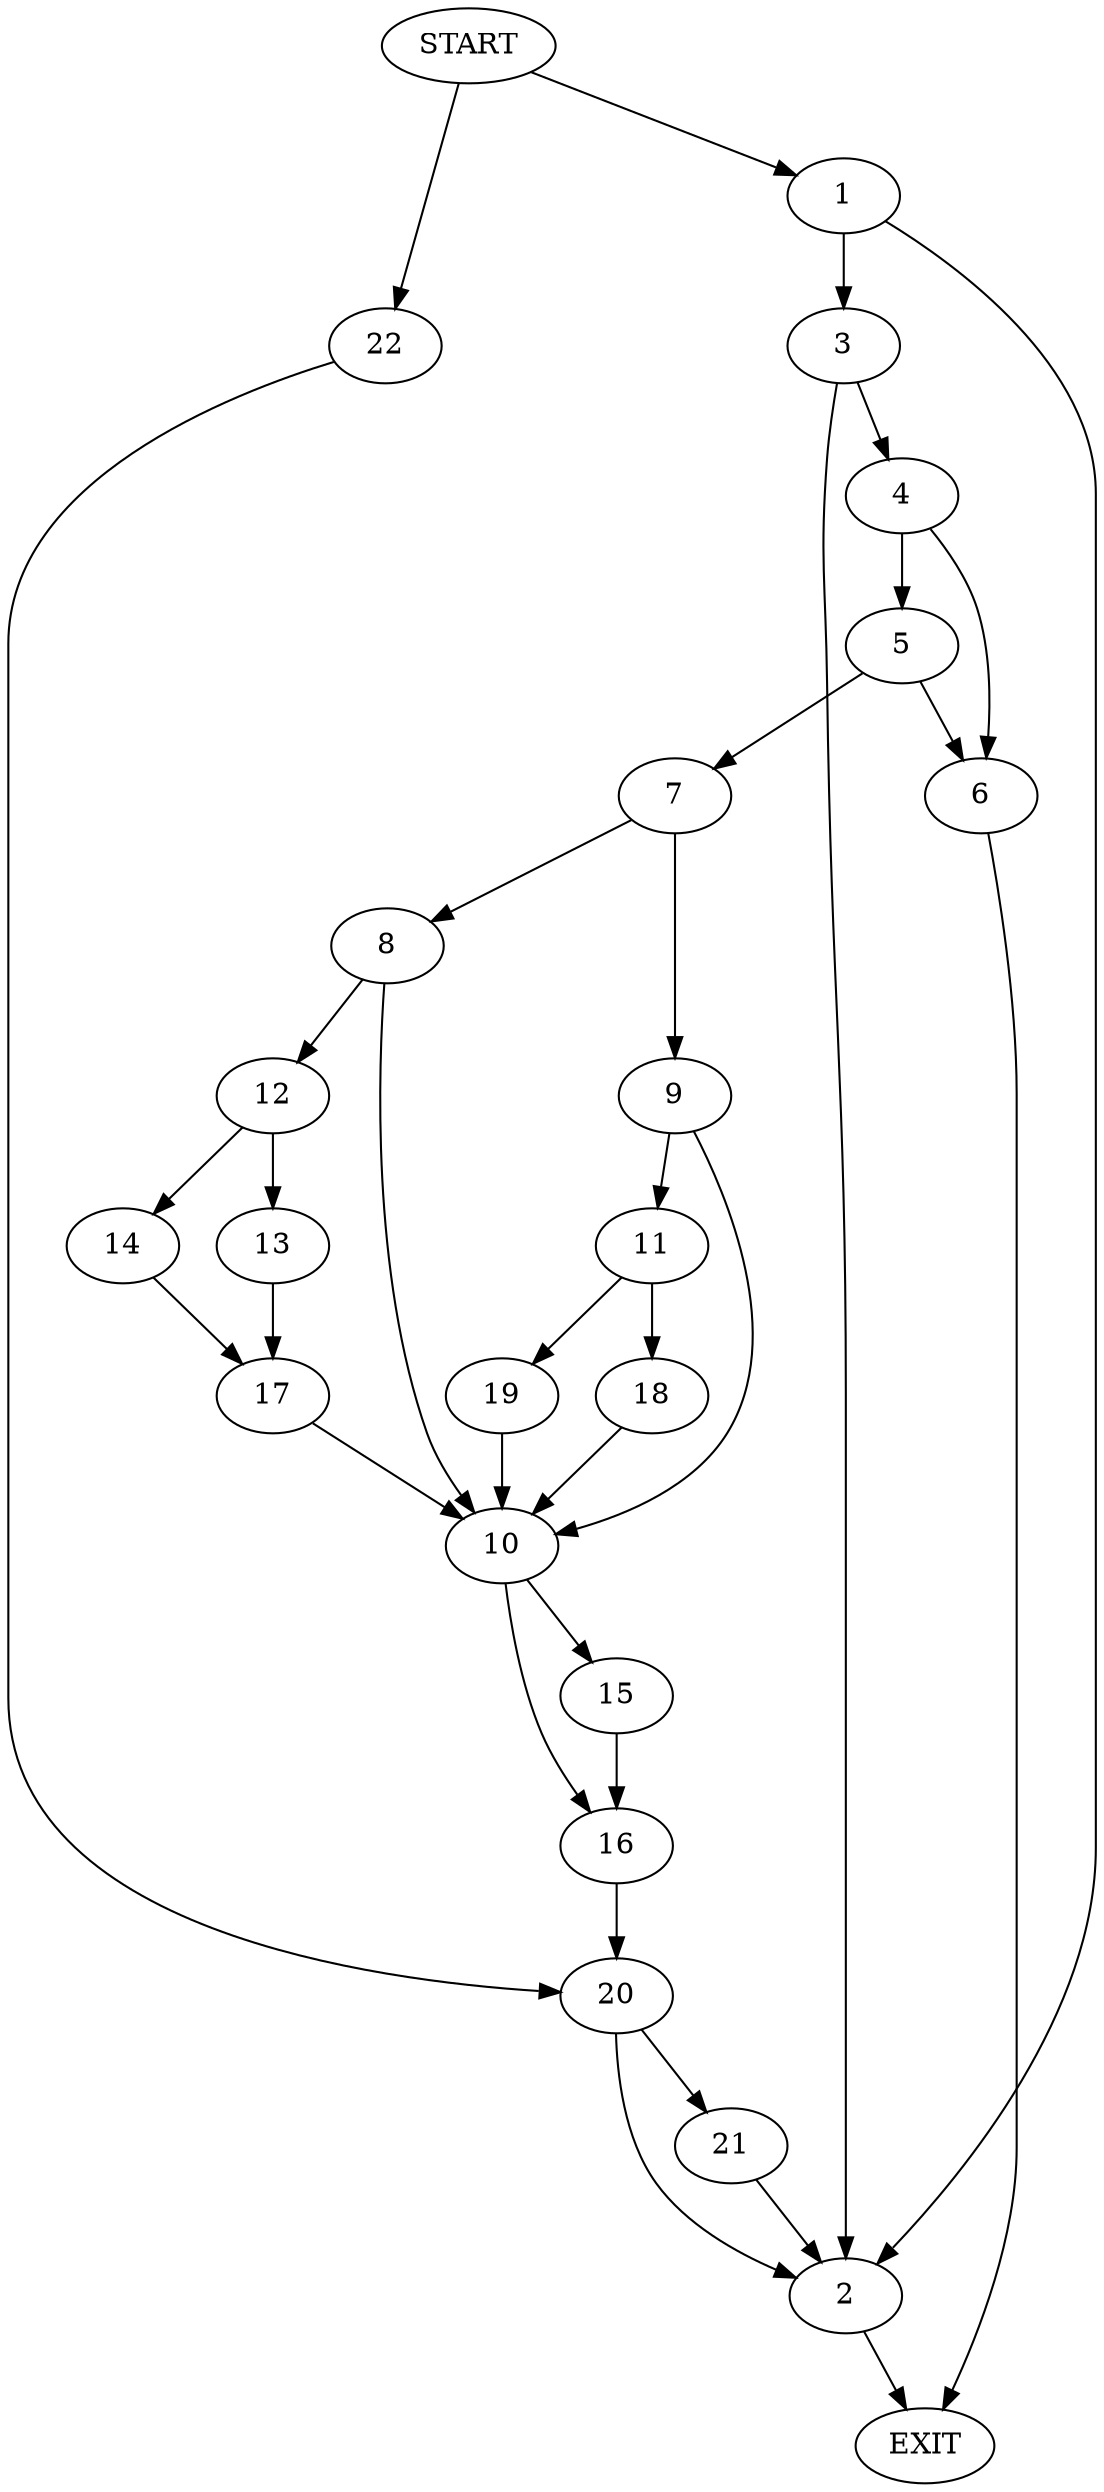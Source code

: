 digraph {
0 [label="START"]
23 [label="EXIT"]
0 -> 1
1 -> 2
1 -> 3
2 -> 23
3 -> 2
3 -> 4
4 -> 5
4 -> 6
5 -> 7
5 -> 6
6 -> 23
7 -> 8
7 -> 9
9 -> 10
9 -> 11
8 -> 10
8 -> 12
12 -> 13
12 -> 14
10 -> 15
10 -> 16
14 -> 17
13 -> 17
17 -> 10
11 -> 18
11 -> 19
19 -> 10
18 -> 10
16 -> 20
15 -> 16
20 -> 21
20 -> 2
0 -> 22
22 -> 20
21 -> 2
}

